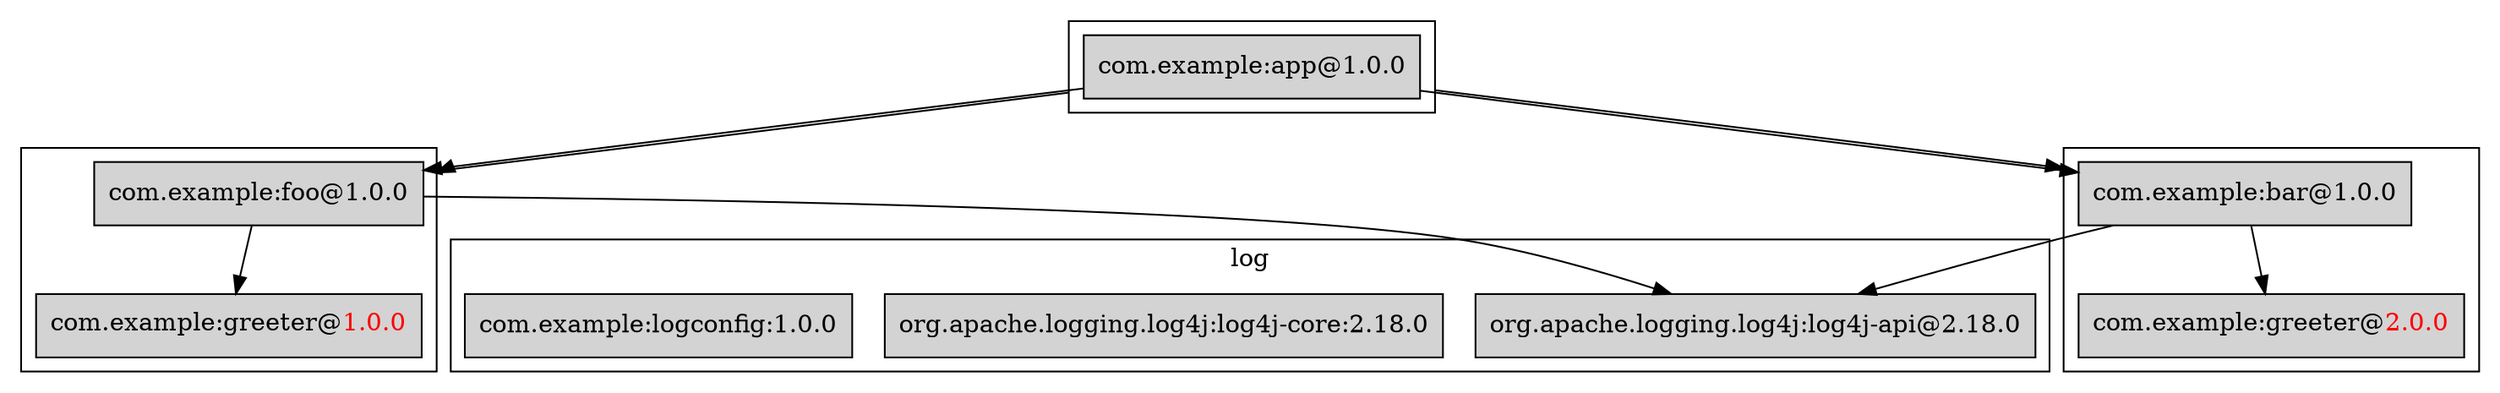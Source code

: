


digraph "package dependencies"
{
    node [shape=box]
    compound=true;
    
    subgraph cluster_log {
        node [style=filled];
        "org.apache.logging.log4j:log4j-api@2.18.0"
        "org.apache.logging.log4j:log4j-core:2.18.0"
        "com.example:logconfig:1.0.0"
    	label = "log";
    }
    
    subgraph cluster_foo {
        node [style=filled];
        
        
        "com.example:foo@1.0.0";
        "com.example:greeter@1.0.0" [label=<com.example:greeter@<font color='red'>1.0.0</font>>];
        
        "com.example:foo@1.0.0" -> "org.apache.logging.log4j:log4j-api@2.18.0";
        "com.example:foo@1.0.0" -> "com.example:greeter@1.0.0";
    }
    
    subgraph cluster_bar {
        node [style=filled];
        
        "com.example:greeter@2.0.0" [label=<com.example:greeter@<font color='red'>2.0.0</font>>];
        "com.example:bar@1.0.0" -> "org.apache.logging.log4j:log4j-api@2.18.0";
        "com.example:bar@1.0.0" -> "com.example:greeter@2.0.0";
    }
    
    subgraph cluster_app {
        node [style=filled];
        
        "com.example:app@1.0.0"  -> "com.example:foo@1.0.0";
        "com.example:app@1.0.0"  -> "com.example:bar@1.0.0";
        
        "com.example:app@1.0.0"  -> "com.example:foo@1.0.0" [ltail=cluster_app,lhead=cluster_foo];
        "com.example:app@1.0.0"  -> "com.example:bar@1.0.0" [ltail=cluster_app,lhead=cluster_bar];
    }
}
